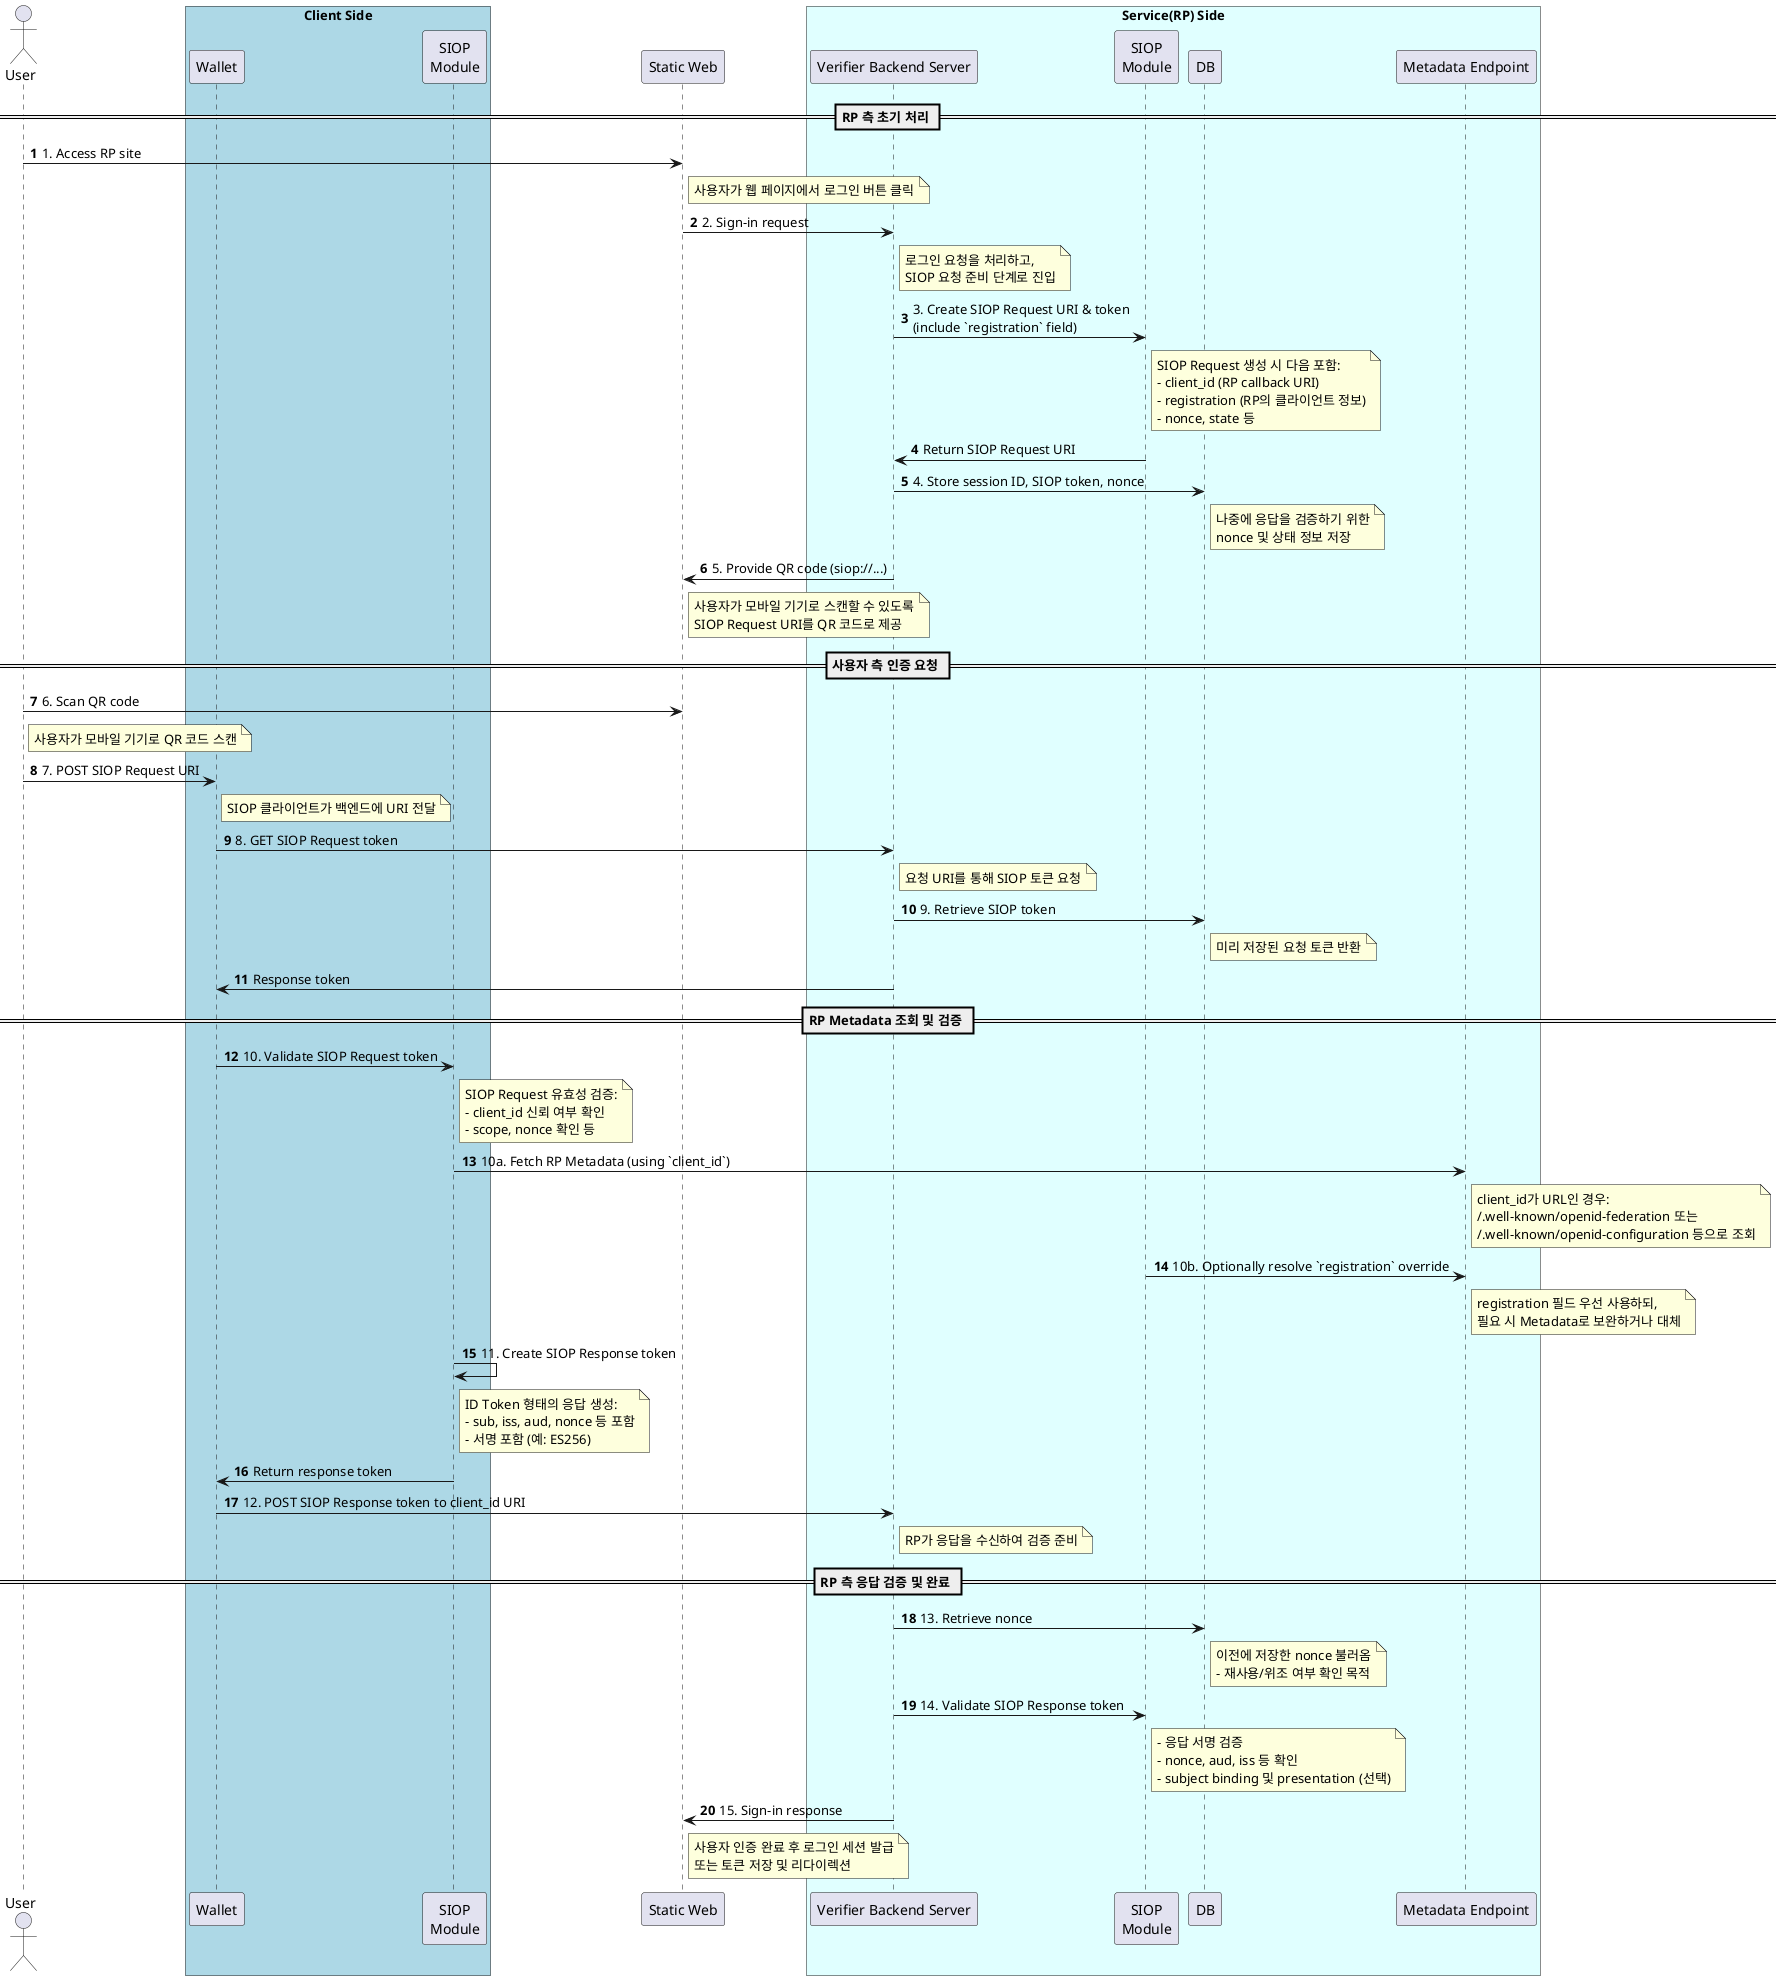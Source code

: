 @startuml

autonumber
actor User
box "Client Side" #LightBlue
  participant "Wallet" as UserServer
  participant "SIOP\nModule" as UserSIOP
end box
participant "Static Web" as StaticWeb
box "Service(RP) Side" #LightCyan
  participant "Verifier Backend Server" as RPServer
  participant "SIOP\nModule" as RPSIOP
  participant "DB" as RPDB
  participant "Metadata Endpoint" as RPMeta
end box



== RP 측 초기 처리 ==

User -> StaticWeb : 1. Access RP site
note right of StaticWeb
  사용자가 웹 페이지에서 로그인 버튼 클릭
end note

StaticWeb -> RPServer : 2. Sign-in request
note right of RPServer
  로그인 요청을 처리하고,
  SIOP 요청 준비 단계로 진입
end note

RPServer -> RPSIOP : 3. Create SIOP Request URI & token\n(include `registration` field)
note right of RPSIOP
  SIOP Request 생성 시 다음 포함:
  - client_id (RP callback URI)
  - registration (RP의 클라이언트 정보)
  - nonce, state 등
end note

RPSIOP -> RPServer : Return SIOP Request URI
RPServer -> RPDB : 4. Store session ID, SIOP token, nonce
note right of RPDB
  나중에 응답을 검증하기 위한
  nonce 및 상태 정보 저장
end note

RPServer -> StaticWeb : 5. Provide QR code (siop://...)
note right of StaticWeb
  사용자가 모바일 기기로 스캔할 수 있도록
  SIOP Request URI를 QR 코드로 제공
end note

== 사용자 측 인증 요청 ==

User -> StaticWeb : 6. Scan QR code
note right of User
  사용자가 모바일 기기로 QR 코드 스캔
end note

User -> UserServer : 7. POST SIOP Request URI
note right of UserServer
  SIOP 클라이언트가 백엔드에 URI 전달
end note

UserServer -> RPServer : 8. GET SIOP Request token
note right of RPServer
  요청 URI를 통해 SIOP 토큰 요청
end note

RPServer -> RPDB : 9. Retrieve SIOP token
note right of RPDB
  미리 저장된 요청 토큰 반환
end note
RPServer -> UserServer : Response token
== RP Metadata 조회 및 검증 ==

UserServer -> UserSIOP : 10. Validate SIOP Request token
note right of UserSIOP
  SIOP Request 유효성 검증:
  - client_id 신뢰 여부 확인
  - scope, nonce 확인 등
end note

UserSIOP -> RPMeta : 10a. Fetch RP Metadata (using `client_id`)
note right of RPMeta
  client_id가 URL인 경우:
  /.well-known/openid-federation 또는
  /.well-known/openid-configuration 등으로 조회
end note

RPSIOP -> RPMeta : 10b. Optionally resolve `registration` override
note right of RPMeta
  registration 필드 우선 사용하되,
  필요 시 Metadata로 보완하거나 대체
end note

UserSIOP -> UserSIOP : 11. Create SIOP Response token
note right of UserSIOP
  ID Token 형태의 응답 생성:
  - sub, iss, aud, nonce 등 포함
  - 서명 포함 (예: ES256)
end note

UserSIOP -> UserServer : Return response token
UserServer -> RPServer : 12. POST SIOP Response token to client_id URI
note right of RPServer
  RP가 응답을 수신하여 검증 준비
end note

== RP 측 응답 검증 및 완료 ==

RPServer -> RPDB : 13. Retrieve nonce
note right of RPDB
  이전에 저장한 nonce 불러옴
  - 재사용/위조 여부 확인 목적
end note

RPServer -> RPSIOP : 14. Validate SIOP Response token
note right of RPSIOP
  - 응답 서명 검증
  - nonce, aud, iss 등 확인
  - subject binding 및 presentation (선택)
end note

RPServer -> StaticWeb : 15. Sign-in response
note right of StaticWeb
  사용자 인증 완료 후 로그인 세션 발급
  또는 토큰 저장 및 리다이렉션
end note

@enduml
